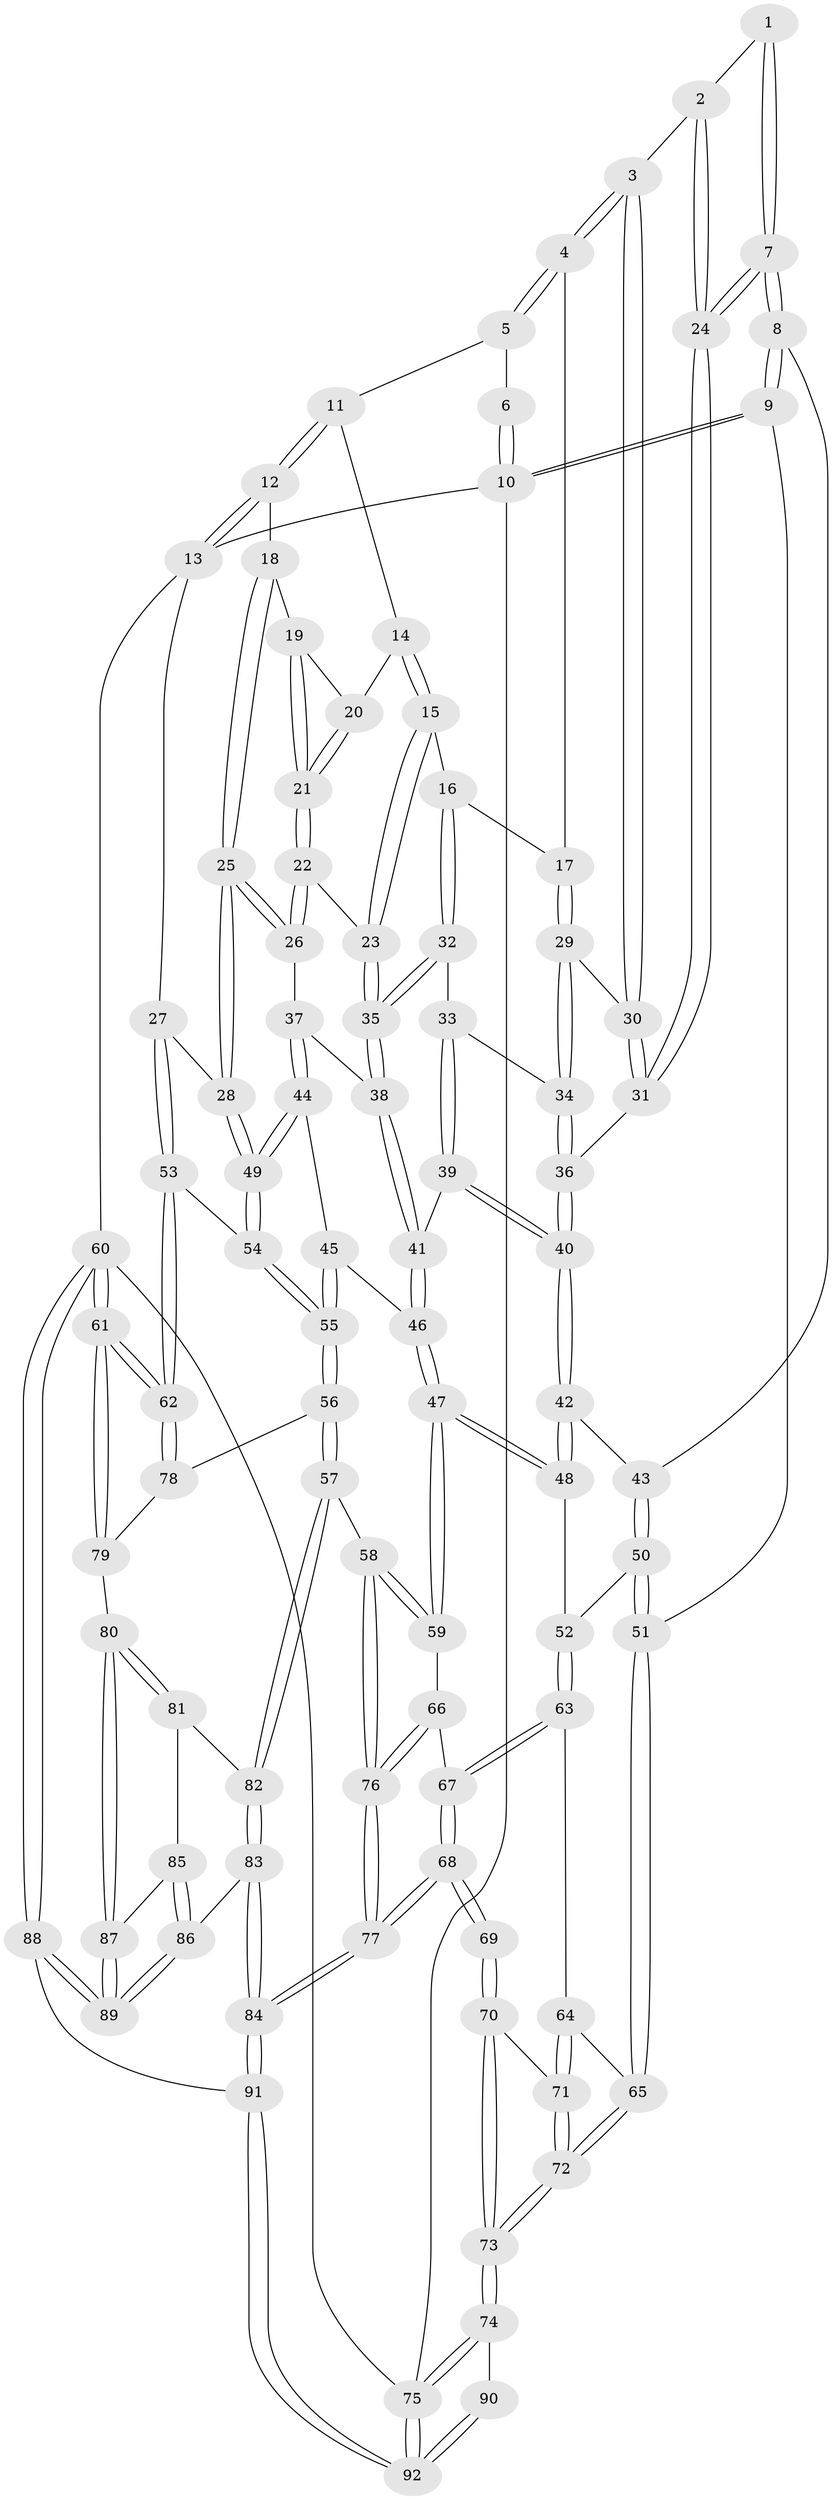 // Generated by graph-tools (version 1.1) at 2025/38/03/09/25 02:38:32]
// undirected, 92 vertices, 227 edges
graph export_dot {
graph [start="1"]
  node [color=gray90,style=filled];
  1 [pos="+0.16696575581544348+0"];
  2 [pos="+0.1714296867273942+0.04327533938412022"];
  3 [pos="+0.302103568855131+0.0862958466893579"];
  4 [pos="+0.38070602056788655+0"];
  5 [pos="+0.38431941375446144+0"];
  6 [pos="+0.16677501457601537+0"];
  7 [pos="+0+0.18058749973875624"];
  8 [pos="+0+0.19754898746460806"];
  9 [pos="+0+0.20386716694947038"];
  10 [pos="+0+0"];
  11 [pos="+0.6720460891189683+0"];
  12 [pos="+1+0"];
  13 [pos="+1+0"];
  14 [pos="+0.6462792976496585+0"];
  15 [pos="+0.6034961026207879+0.06819411256438163"];
  16 [pos="+0.5306071839143971+0.11337950824051968"];
  17 [pos="+0.49158133418291966+0.08285186933009596"];
  18 [pos="+0.8514813788084251+0.027034634434739826"];
  19 [pos="+0.7897425482943479+0.05995274620540828"];
  20 [pos="+0.6878561562660966+0.01212085138612457"];
  21 [pos="+0.7439982677004131+0.09730775838082331"];
  22 [pos="+0.7236550081127843+0.16175142309001442"];
  23 [pos="+0.7010536443406322+0.15470281635058378"];
  24 [pos="+0+0.1805226229101887"];
  25 [pos="+0.8498228221371653+0.2859335531967172"];
  26 [pos="+0.8111958063753318+0.27022141744711753"];
  27 [pos="+1+0.20235816213024121"];
  28 [pos="+0.8643973178766816+0.29837933696483"];
  29 [pos="+0.35098502085398714+0.15838385629784066"];
  30 [pos="+0.30269885584415424+0.11066547812538002"];
  31 [pos="+0.20178495824786807+0.20973755112956144"];
  32 [pos="+0.5246562893934618+0.16046837385631008"];
  33 [pos="+0.3997712680396899+0.21434240087986742"];
  34 [pos="+0.37348536552060724+0.1935328451644253"];
  35 [pos="+0.5654453212631932+0.23220959545675252"];
  36 [pos="+0.251214136473524+0.2889878405916954"];
  37 [pos="+0.625810746274469+0.3028216512872865"];
  38 [pos="+0.5702046518013418+0.2605412757480159"];
  39 [pos="+0.4033769768523115+0.2585096914080702"];
  40 [pos="+0.2659092614668441+0.34538774336329603"];
  41 [pos="+0.46179968232674357+0.33716695060802576"];
  42 [pos="+0.2618589918071338+0.38309743087483356"];
  43 [pos="+0.21289115341809378+0.38267583814809"];
  44 [pos="+0.6140436742895725+0.3867759089634047"];
  45 [pos="+0.5798224206886743+0.45138707694858443"];
  46 [pos="+0.44348099252907563+0.4425603536834457"];
  47 [pos="+0.3861041294557243+0.48613921599242005"];
  48 [pos="+0.29348995157794533+0.4300064060195118"];
  49 [pos="+0.8365517713910295+0.4221389241566083"];
  50 [pos="+0.05059994279295444+0.4678727582521521"];
  51 [pos="+0+0.4138043950742815"];
  52 [pos="+0.1515983266070162+0.545673438406198"];
  53 [pos="+1+0.5867510935592684"];
  54 [pos="+0.8341093343634146+0.45660814700867564"];
  55 [pos="+0.7433664342284017+0.634623328598536"];
  56 [pos="+0.7416627546720215+0.669615847672283"];
  57 [pos="+0.7380906942007667+0.673833351241952"];
  58 [pos="+0.6858978484749375+0.6924734109010379"];
  59 [pos="+0.3874671909349049+0.5643311219429874"];
  60 [pos="+1+1"];
  61 [pos="+1+1"];
  62 [pos="+1+0.696154064953457"];
  63 [pos="+0.1660915034329717+0.619249406909867"];
  64 [pos="+0.1012046147806728+0.6533155973724722"];
  65 [pos="+0+0.4727936546449009"];
  66 [pos="+0.34165886208216706+0.6433159488787397"];
  67 [pos="+0.23695412799302237+0.6569115730773103"];
  68 [pos="+0.16322194624472702+0.8456100087858661"];
  69 [pos="+0.1372715824330654+0.8413368291349584"];
  70 [pos="+0.13412015894945006+0.8380482706879109"];
  71 [pos="+0.07193484362319535+0.7245102325981975"];
  72 [pos="+0+0.7249049123233366"];
  73 [pos="+0+0.7448180301287891"];
  74 [pos="+0+0.8577835076634822"];
  75 [pos="+0+1"];
  76 [pos="+0.43563414869435646+0.9161425522120938"];
  77 [pos="+0.3968312999660009+1"];
  78 [pos="+0.8882258286721924+0.6985533089229138"];
  79 [pos="+0.9437069504701738+0.8939186365810277"];
  80 [pos="+0.9164572520774747+0.9017127570120744"];
  81 [pos="+0.8312180147176231+0.869545162583122"];
  82 [pos="+0.7669169808834168+0.8029279879381829"];
  83 [pos="+0.7388435717754256+0.913238574623407"];
  84 [pos="+0.4034787978994008+1"];
  85 [pos="+0.833772981610312+0.8917708710817042"];
  86 [pos="+0.7861589635387877+1"];
  87 [pos="+0.8696473396261256+1"];
  88 [pos="+0.8597977025776201+1"];
  89 [pos="+0.8459522061031336+1"];
  90 [pos="+0.08421106340789788+0.8837474075401731"];
  91 [pos="+0.4027387027598388+1"];
  92 [pos="+0+1"];
  1 -- 2;
  1 -- 7;
  1 -- 7;
  2 -- 3;
  2 -- 24;
  2 -- 24;
  3 -- 4;
  3 -- 4;
  3 -- 30;
  3 -- 30;
  4 -- 5;
  4 -- 5;
  4 -- 17;
  5 -- 6;
  5 -- 11;
  6 -- 10;
  6 -- 10;
  7 -- 8;
  7 -- 8;
  7 -- 24;
  7 -- 24;
  8 -- 9;
  8 -- 9;
  8 -- 43;
  9 -- 10;
  9 -- 10;
  9 -- 51;
  10 -- 13;
  10 -- 75;
  11 -- 12;
  11 -- 12;
  11 -- 14;
  12 -- 13;
  12 -- 13;
  12 -- 18;
  13 -- 27;
  13 -- 60;
  14 -- 15;
  14 -- 15;
  14 -- 20;
  15 -- 16;
  15 -- 23;
  15 -- 23;
  16 -- 17;
  16 -- 32;
  16 -- 32;
  17 -- 29;
  17 -- 29;
  18 -- 19;
  18 -- 25;
  18 -- 25;
  19 -- 20;
  19 -- 21;
  19 -- 21;
  20 -- 21;
  20 -- 21;
  21 -- 22;
  21 -- 22;
  22 -- 23;
  22 -- 26;
  22 -- 26;
  23 -- 35;
  23 -- 35;
  24 -- 31;
  24 -- 31;
  25 -- 26;
  25 -- 26;
  25 -- 28;
  25 -- 28;
  26 -- 37;
  27 -- 28;
  27 -- 53;
  27 -- 53;
  28 -- 49;
  28 -- 49;
  29 -- 30;
  29 -- 34;
  29 -- 34;
  30 -- 31;
  30 -- 31;
  31 -- 36;
  32 -- 33;
  32 -- 35;
  32 -- 35;
  33 -- 34;
  33 -- 39;
  33 -- 39;
  34 -- 36;
  34 -- 36;
  35 -- 38;
  35 -- 38;
  36 -- 40;
  36 -- 40;
  37 -- 38;
  37 -- 44;
  37 -- 44;
  38 -- 41;
  38 -- 41;
  39 -- 40;
  39 -- 40;
  39 -- 41;
  40 -- 42;
  40 -- 42;
  41 -- 46;
  41 -- 46;
  42 -- 43;
  42 -- 48;
  42 -- 48;
  43 -- 50;
  43 -- 50;
  44 -- 45;
  44 -- 49;
  44 -- 49;
  45 -- 46;
  45 -- 55;
  45 -- 55;
  46 -- 47;
  46 -- 47;
  47 -- 48;
  47 -- 48;
  47 -- 59;
  47 -- 59;
  48 -- 52;
  49 -- 54;
  49 -- 54;
  50 -- 51;
  50 -- 51;
  50 -- 52;
  51 -- 65;
  51 -- 65;
  52 -- 63;
  52 -- 63;
  53 -- 54;
  53 -- 62;
  53 -- 62;
  54 -- 55;
  54 -- 55;
  55 -- 56;
  55 -- 56;
  56 -- 57;
  56 -- 57;
  56 -- 78;
  57 -- 58;
  57 -- 82;
  57 -- 82;
  58 -- 59;
  58 -- 59;
  58 -- 76;
  58 -- 76;
  59 -- 66;
  60 -- 61;
  60 -- 61;
  60 -- 88;
  60 -- 88;
  60 -- 75;
  61 -- 62;
  61 -- 62;
  61 -- 79;
  61 -- 79;
  62 -- 78;
  62 -- 78;
  63 -- 64;
  63 -- 67;
  63 -- 67;
  64 -- 65;
  64 -- 71;
  64 -- 71;
  65 -- 72;
  65 -- 72;
  66 -- 67;
  66 -- 76;
  66 -- 76;
  67 -- 68;
  67 -- 68;
  68 -- 69;
  68 -- 69;
  68 -- 77;
  68 -- 77;
  69 -- 70;
  69 -- 70;
  70 -- 71;
  70 -- 73;
  70 -- 73;
  71 -- 72;
  71 -- 72;
  72 -- 73;
  72 -- 73;
  73 -- 74;
  73 -- 74;
  74 -- 75;
  74 -- 75;
  74 -- 90;
  75 -- 92;
  75 -- 92;
  76 -- 77;
  76 -- 77;
  77 -- 84;
  77 -- 84;
  78 -- 79;
  79 -- 80;
  80 -- 81;
  80 -- 81;
  80 -- 87;
  80 -- 87;
  81 -- 82;
  81 -- 85;
  82 -- 83;
  82 -- 83;
  83 -- 84;
  83 -- 84;
  83 -- 86;
  84 -- 91;
  84 -- 91;
  85 -- 86;
  85 -- 86;
  85 -- 87;
  86 -- 89;
  86 -- 89;
  87 -- 89;
  87 -- 89;
  88 -- 89;
  88 -- 89;
  88 -- 91;
  90 -- 92;
  90 -- 92;
  91 -- 92;
  91 -- 92;
}
